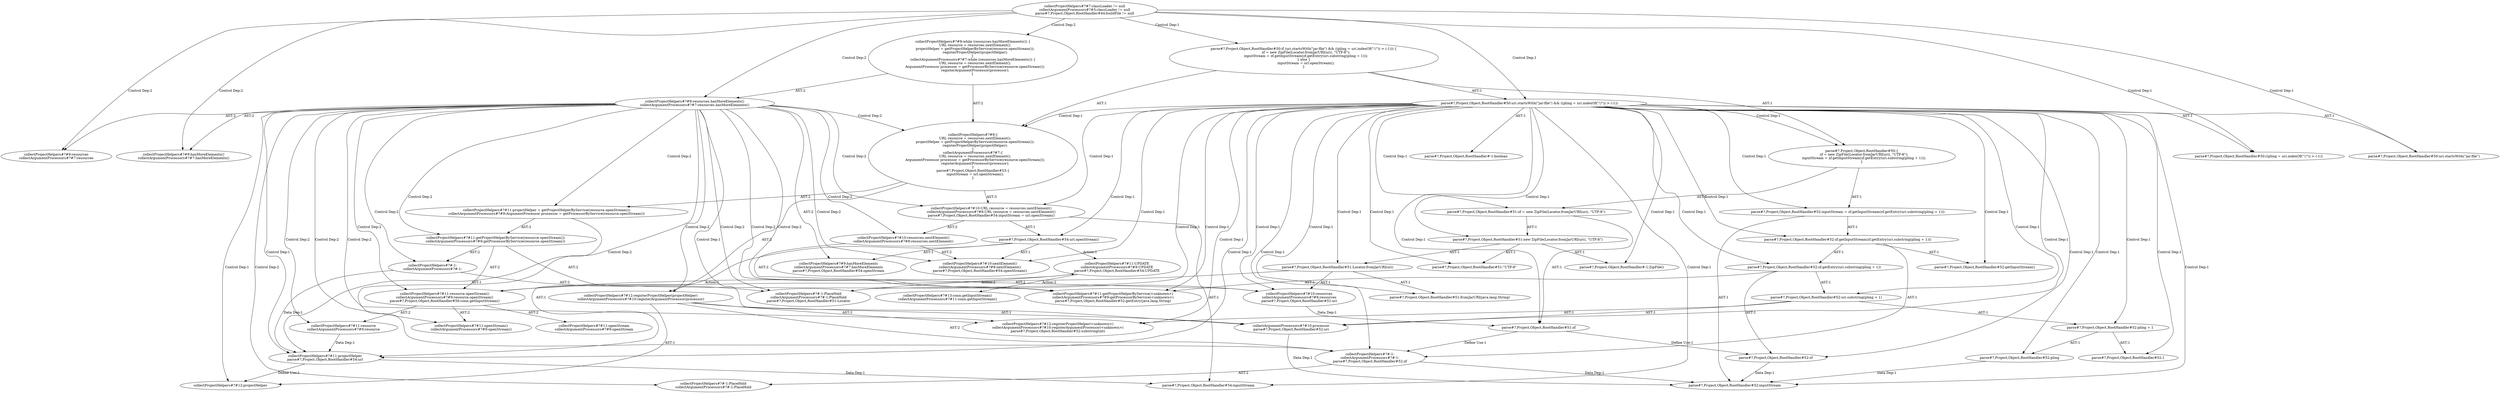 digraph "Pattern" {
0 [label="collectProjectHelpers#?#11:UPDATE
collectArgumentProcessors#?#9:UPDATE
parse#?,Project,Object,RootHandler#54:UPDATE" shape=ellipse]
1 [label="collectProjectHelpers#?#11:resource.openStream()
collectArgumentProcessors#?#9:resource.openStream()
parse#?,Project,Object,RootHandler#56:conn.getInputStream()" shape=ellipse]
2 [label="collectProjectHelpers#?#9:resources.hasMoreElements()
collectArgumentProcessors#?#7:resources.hasMoreElements()" shape=ellipse]
3 [label="collectProjectHelpers#?#7:classLoader != null
collectArgumentProcessors#?#5:classLoader != null
parse#?,Project,Object,RootHandler#44:buildFile != null" shape=ellipse]
4 [label="collectProjectHelpers#?#9:while (resources.hasMoreElements()) \{
    URL resource = resources.nextElement();
    projectHelper = getProjectHelperByService(resource.openStream());
    registerProjectHelper(projectHelper);
\} 
collectArgumentProcessors#?#7:while (resources.hasMoreElements()) \{
    URL resource = resources.nextElement();
    ArgumentProcessor processor = getProcessorByService(resource.openStream());
    registerArgumentProcessor(processor);
\} " shape=ellipse]
5 [label="collectProjectHelpers#?#9:hasMoreElements
collectArgumentProcessors#?#7:hasMoreElements
parse#?,Project,Object,RootHandler#54:openStream" shape=ellipse]
6 [label="collectProjectHelpers#?#9:resources
collectArgumentProcessors#?#7:resources" shape=ellipse]
7 [label="collectProjectHelpers#?#9:hasMoreElements()
collectArgumentProcessors#?#7:hasMoreElements()" shape=ellipse]
8 [label="collectProjectHelpers#?#9:\{
    URL resource = resources.nextElement();
    projectHelper = getProjectHelperByService(resource.openStream());
    registerProjectHelper(projectHelper);
\}
collectArgumentProcessors#?#7:\{
    URL resource = resources.nextElement();
    ArgumentProcessor processor = getProcessorByService(resource.openStream());
    registerArgumentProcessor(processor);
\}
parse#?,Project,Object,RootHandler#53:\{
    inputStream = url.openStream();
\}" shape=ellipse]
9 [label="collectProjectHelpers#?#10:URL resource = resources.nextElement()
collectArgumentProcessors#?#8:URL resource = resources.nextElement()
parse#?,Project,Object,RootHandler#54:inputStream = url.openStream()" shape=ellipse]
10 [label="collectProjectHelpers#?#10:resources.nextElement()
collectArgumentProcessors#?#8:resources.nextElement()" shape=ellipse]
11 [label="collectProjectHelpers#?#10:nextElement()
collectArgumentProcessors#?#8:nextElement()
parse#?,Project,Object,RootHandler#54:openStream()" shape=ellipse]
12 [label="collectProjectHelpers#?#10:resources
collectArgumentProcessors#?#8:resources
parse#?,Project,Object,RootHandler#51:uri" shape=ellipse]
13 [label="collectProjectHelpers#?#11:projectHelper = getProjectHelperByService(resource.openStream())
collectArgumentProcessors#?#9:ArgumentProcessor processor = getProcessorByService(resource.openStream())" shape=ellipse]
14 [label="collectProjectHelpers#?#11:projectHelper
parse#?,Project,Object,RootHandler#54:url" shape=ellipse]
15 [label="collectProjectHelpers#?#11:getProjectHelperByService(resource.openStream())
collectArgumentProcessors#?#9:getProcessorByService(resource.openStream())" shape=ellipse]
16 [label="collectProjectHelpers#?#11:getProjectHelperByService(<unknown>)
collectArgumentProcessors#?#9:getProcessorByService(<unknown>)
parse#?,Project,Object,RootHandler#52:getEntry(java.lang.String)" shape=ellipse]
17 [label="collectProjectHelpers#?#-1:
collectArgumentProcessors#?#-1:" shape=ellipse]
18 [label="collectProjectHelpers#?#-1:PlaceHold
collectArgumentProcessors#?#-1:PlaceHold
parse#?,Project,Object,RootHandler#51:Locator" shape=ellipse]
19 [label="collectProjectHelpers#?#11:openStream()
collectArgumentProcessors#?#9:openStream()" shape=ellipse]
20 [label="collectProjectHelpers#?#11:resource
collectArgumentProcessors#?#9:resource" shape=ellipse]
21 [label="collectProjectHelpers#?#12:registerProjectHelper(projectHelper)
collectArgumentProcessors#?#10:registerArgumentProcessor(processor)" shape=ellipse]
22 [label="collectProjectHelpers#?#12:registerProjectHelper(<unknown>)
collectArgumentProcessors#?#10:registerArgumentProcessor(<unknown>)
parse#?,Project,Object,RootHandler#52:substring(int)" shape=ellipse]
23 [label="collectProjectHelpers#?#-1:
collectArgumentProcessors#?#-1:
parse#?,Project,Object,RootHandler#52:zf" shape=ellipse]
24 [label="collectProjectHelpers#?#-1:PlaceHold
collectArgumentProcessors#?#-1:PlaceHold" shape=ellipse]
25 [label="collectProjectHelpers#?#12:projectHelper" shape=ellipse]
26 [label="collectProjectHelpers#?#11:openStream
collectArgumentProcessors#?#9:openStream" shape=ellipse]
27 [label="collectProjectHelpers#?#13:conn.getInputStream()
collectArgumentProcessors#?#11:conn.getInputStream()" shape=ellipse]
28 [label="collectArgumentProcessors#?#10:processor
parse#?,Project,Object,RootHandler#52:uri" shape=ellipse]
29 [label="parse#?,Project,Object,RootHandler#51:zf = new ZipFile(Locator.fromJarURI(uri), \"UTF-8\")" shape=ellipse]
30 [label="parse#?,Project,Object,RootHandler#52:zf.getEntry(uri.substring(pling + 1))" shape=ellipse]
31 [label="parse#?,Project,Object,RootHandler#52:inputStream" shape=ellipse]
32 [label="parse#?,Project,Object,RootHandler#54:url.openStream()" shape=ellipse]
33 [label="parse#?,Project,Object,RootHandler#52:zf" shape=ellipse]
34 [label="parse#?,Project,Object,RootHandler#54:inputStream" shape=ellipse]
35 [label="parse#?,Project,Object,RootHandler#50:uri.startsWith(\"jar:file\") && ((pling = uri.indexOf(\"!/\")) > (-1))" shape=ellipse]
36 [label="parse#?,Project,Object,RootHandler#50:\{
    zf = new ZipFile(Locator.fromJarURI(uri), \"UTF-8\");
    inputStream = zf.getInputStream(zf.getEntry(uri.substring(pling + 1)));
\}" shape=ellipse]
37 [label="parse#?,Project,Object,RootHandler#-1:ZipFile()" shape=ellipse]
38 [label="parse#?,Project,Object,RootHandler#52:zf.getInputStream(zf.getEntry(uri.substring(pling + 1)))" shape=ellipse]
39 [label="parse#?,Project,Object,RootHandler#51:new ZipFile(Locator.fromJarURI(uri), \"UTF-8\")" shape=ellipse]
40 [label="parse#?,Project,Object,RootHandler#50:((pling = uri.indexOf(\"!/\")) > (-1))" shape=ellipse]
41 [label="parse#?,Project,Object,RootHandler#52:uri.substring(pling + 1)" shape=ellipse]
42 [label="parse#?,Project,Object,RootHandler#52:pling" shape=ellipse]
43 [label="parse#?,Project,Object,RootHandler#51:Locator.fromJarURI(uri)" shape=ellipse]
44 [label="parse#?,Project,Object,RootHandler#51:\"UTF-8\"" shape=ellipse]
45 [label="parse#?,Project,Object,RootHandler#52:pling + 1" shape=ellipse]
46 [label="parse#?,Project,Object,RootHandler#52:1" shape=ellipse]
47 [label="parse#?,Project,Object,RootHandler#52:getInputStream()" shape=ellipse]
48 [label="parse#?,Project,Object,RootHandler#52:inputStream = zf.getInputStream(zf.getEntry(uri.substring(pling + 1)))" shape=ellipse]
49 [label="parse#?,Project,Object,RootHandler#50:if (uri.startsWith(\"jar:file\") && ((pling = uri.indexOf(\"!/\")) > (-1))) \{
    zf = new ZipFile(Locator.fromJarURI(uri), \"UTF-8\");
    inputStream = zf.getInputStream(zf.getEntry(uri.substring(pling + 1)));
\} else \{
    inputStream = url.openStream();
\}" shape=ellipse]
50 [label="parse#?,Project,Object,RootHandler#51:fromJarURI(java.lang.String)" shape=ellipse]
51 [label="parse#?,Project,Object,RootHandler#50:uri.startsWith(\"jar:file\")" shape=ellipse]
52 [label="parse#?,Project,Object,RootHandler#-1:boolean" shape=ellipse]
53 [label="parse#?,Project,Object,RootHandler#51:zf" shape=ellipse]
0 -> 27 [label="Action:2"];
0 -> 1 [label="Action:1"];
1 -> 0 [label="Action:2"];
1 -> 26 [label="AST:2"];
1 -> 20 [label="AST:2"];
1 -> 19 [label="AST:2"];
2 -> 1 [label="Control Dep:2"];
2 -> 5 [label="AST:2"];
2 -> 6 [label="AST:2"];
2 -> 7 [label="AST:2"];
2 -> 8 [label="Control Dep:2"];
2 -> 9 [label="Control Dep:2"];
2 -> 10 [label="Control Dep:2"];
2 -> 11 [label="Control Dep:2"];
2 -> 12 [label="Control Dep:2"];
2 -> 13 [label="Control Dep:2"];
2 -> 14 [label="Control Dep:1"];
2 -> 15 [label="Control Dep:2"];
2 -> 16 [label="Control Dep:2"];
2 -> 17 [label="Control Dep:2"];
2 -> 18 [label="Control Dep:2"];
2 -> 19 [label="Control Dep:2"];
2 -> 20 [label="Control Dep:2"];
2 -> 21 [label="Control Dep:2"];
2 -> 22 [label="Control Dep:2"];
2 -> 23 [label="Control Dep:2"];
2 -> 24 [label="Control Dep:2"];
2 -> 25 [label="Control Dep:1"];
2 -> 28 [label="Control Dep:1"];
3 -> 2 [label="Control Dep:2"];
3 -> 4 [label="Control Dep:2"];
3 -> 7 [label="Control Dep:2"];
3 -> 6 [label="Control Dep:2"];
3 -> 35 [label="Control Dep:1"];
3 -> 40 [label="Control Dep:1"];
3 -> 49 [label="Control Dep:1"];
3 -> 51 [label="Control Dep:1"];
4 -> 2 [label="AST:2"];
4 -> 8 [label="AST:2"];
8 -> 9 [label="AST:3"];
8 -> 13 [label="AST:2"];
8 -> 21 [label="AST:2"];
9 -> 10 [label="AST:2"];
9 -> 32 [label="AST:1"];
9 -> 34 [label="AST:1"];
10 -> 12 [label="AST:2"];
10 -> 11 [label="AST:2"];
12 -> 53 [label="Data Dep:1"];
13 -> 14 [label="AST:1"];
13 -> 15 [label="AST:2"];
14 -> 25 [label="Define Use:1"];
14 -> 34 [label="Data Dep:1"];
15 -> 1 [label="AST:2"];
15 -> 17 [label="AST:2"];
15 -> 16 [label="AST:2"];
17 -> 14 [label="Data Dep:1"];
17 -> 18 [label="AST:2"];
20 -> 14 [label="Data Dep:1"];
21 -> 23 [label="AST:2"];
21 -> 22 [label="AST:2"];
21 -> 25 [label="AST:1"];
21 -> 28 [label="AST:1"];
23 -> 24 [label="AST:2"];
23 -> 31 [label="Data Dep:1"];
28 -> 31 [label="Data Dep:1"];
29 -> 53 [label="AST:1"];
29 -> 39 [label="AST:1"];
30 -> 33 [label="AST:1"];
30 -> 16 [label="AST:1"];
30 -> 41 [label="AST:1"];
32 -> 5 [label="AST:1"];
32 -> 14 [label="AST:1"];
32 -> 11 [label="AST:1"];
32 -> 0 [label="Action:1"];
33 -> 31 [label="Data Dep:1"];
35 -> 29 [label="Control Dep:1"];
35 -> 30 [label="Control Dep:1"];
35 -> 31 [label="Control Dep:1"];
35 -> 32 [label="Control Dep:1"];
35 -> 33 [label="Control Dep:1"];
35 -> 34 [label="Control Dep:1"];
35 -> 52 [label="AST:1"];
35 -> 51 [label="AST:1"];
35 -> 40 [label="AST:1"];
35 -> 36 [label="Control Dep:1"];
35 -> 53 [label="Control Dep:1"];
35 -> 39 [label="Control Dep:1"];
35 -> 37 [label="Control Dep:1"];
35 -> 43 [label="Control Dep:1"];
35 -> 50 [label="Control Dep:1"];
35 -> 18 [label="Control Dep:1"];
35 -> 12 [label="Control Dep:1"];
35 -> 44 [label="Control Dep:1"];
35 -> 48 [label="Control Dep:1"];
35 -> 38 [label="Control Dep:1"];
35 -> 47 [label="Control Dep:1"];
35 -> 23 [label="Control Dep:1"];
35 -> 16 [label="Control Dep:1"];
35 -> 41 [label="Control Dep:1"];
35 -> 22 [label="Control Dep:1"];
35 -> 28 [label="Control Dep:1"];
35 -> 45 [label="Control Dep:1"];
35 -> 42 [label="Control Dep:1"];
35 -> 46 [label="Control Dep:1"];
35 -> 8 [label="Control Dep:1"];
35 -> 9 [label="Control Dep:1"];
35 -> 11 [label="Control Dep:1"];
35 -> 14 [label="Control Dep:1"];
36 -> 29 [label="AST:1"];
36 -> 48 [label="AST:1"];
38 -> 30 [label="AST:1"];
38 -> 23 [label="AST:1"];
38 -> 47 [label="AST:1"];
39 -> 37 [label="AST:1"];
39 -> 43 [label="AST:1"];
39 -> 44 [label="AST:1"];
41 -> 28 [label="AST:1"];
41 -> 22 [label="AST:1"];
41 -> 45 [label="AST:1"];
42 -> 31 [label="Data Dep:1"];
43 -> 18 [label="AST:1"];
43 -> 50 [label="AST:1"];
43 -> 12 [label="AST:1"];
45 -> 42 [label="AST:1"];
45 -> 46 [label="AST:1"];
48 -> 31 [label="AST:1"];
48 -> 38 [label="AST:1"];
49 -> 35 [label="AST:1"];
49 -> 36 [label="AST:1"];
49 -> 8 [label="AST:1"];
53 -> 33 [label="Define Use:1"];
53 -> 23 [label="Define Use:1"];
}